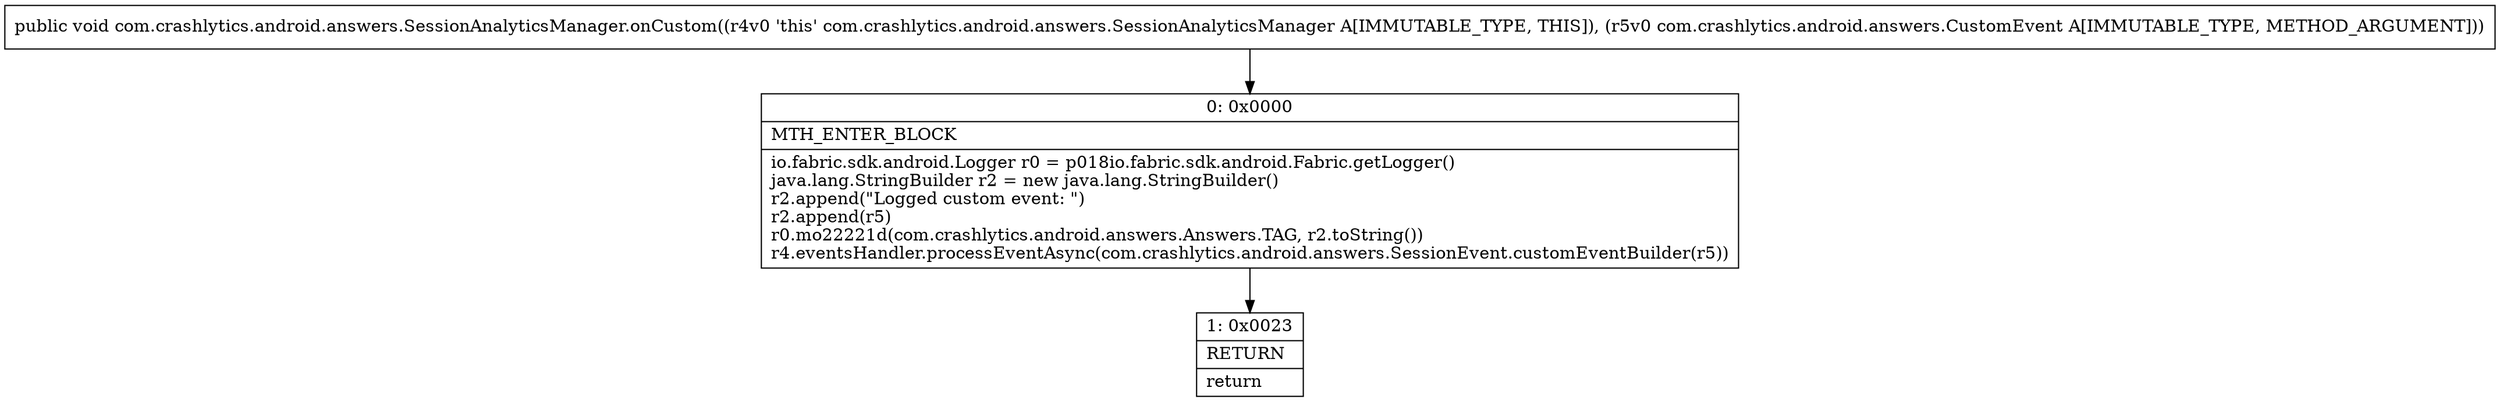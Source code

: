digraph "CFG forcom.crashlytics.android.answers.SessionAnalyticsManager.onCustom(Lcom\/crashlytics\/android\/answers\/CustomEvent;)V" {
Node_0 [shape=record,label="{0\:\ 0x0000|MTH_ENTER_BLOCK\l|io.fabric.sdk.android.Logger r0 = p018io.fabric.sdk.android.Fabric.getLogger()\ljava.lang.StringBuilder r2 = new java.lang.StringBuilder()\lr2.append(\"Logged custom event: \")\lr2.append(r5)\lr0.mo22221d(com.crashlytics.android.answers.Answers.TAG, r2.toString())\lr4.eventsHandler.processEventAsync(com.crashlytics.android.answers.SessionEvent.customEventBuilder(r5))\l}"];
Node_1 [shape=record,label="{1\:\ 0x0023|RETURN\l|return\l}"];
MethodNode[shape=record,label="{public void com.crashlytics.android.answers.SessionAnalyticsManager.onCustom((r4v0 'this' com.crashlytics.android.answers.SessionAnalyticsManager A[IMMUTABLE_TYPE, THIS]), (r5v0 com.crashlytics.android.answers.CustomEvent A[IMMUTABLE_TYPE, METHOD_ARGUMENT])) }"];
MethodNode -> Node_0;
Node_0 -> Node_1;
}

